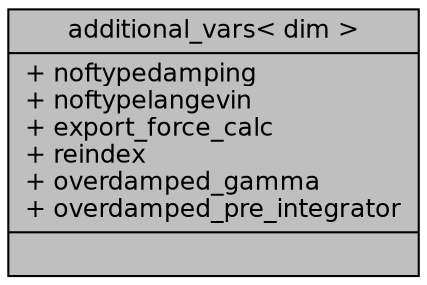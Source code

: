 digraph "additional_vars&lt; dim &gt;"
{
 // INTERACTIVE_SVG=YES
 // LATEX_PDF_SIZE
  bgcolor="transparent";
  edge [fontname="Helvetica",fontsize="12",labelfontname="Helvetica",labelfontsize="12"];
  node [fontname="Helvetica",fontsize="12",shape=record];
  Node1 [label="{additional_vars\< dim \>\n|+ noftypedamping\l+ noftypelangevin\l+ export_force_calc\l+ reindex\l+ overdamped_gamma\l+ overdamped_pre_integrator\l|}",height=0.2,width=0.4,color="black", fillcolor="grey75", style="filled", fontcolor="black",tooltip="This structure stores additional variables."];
}
